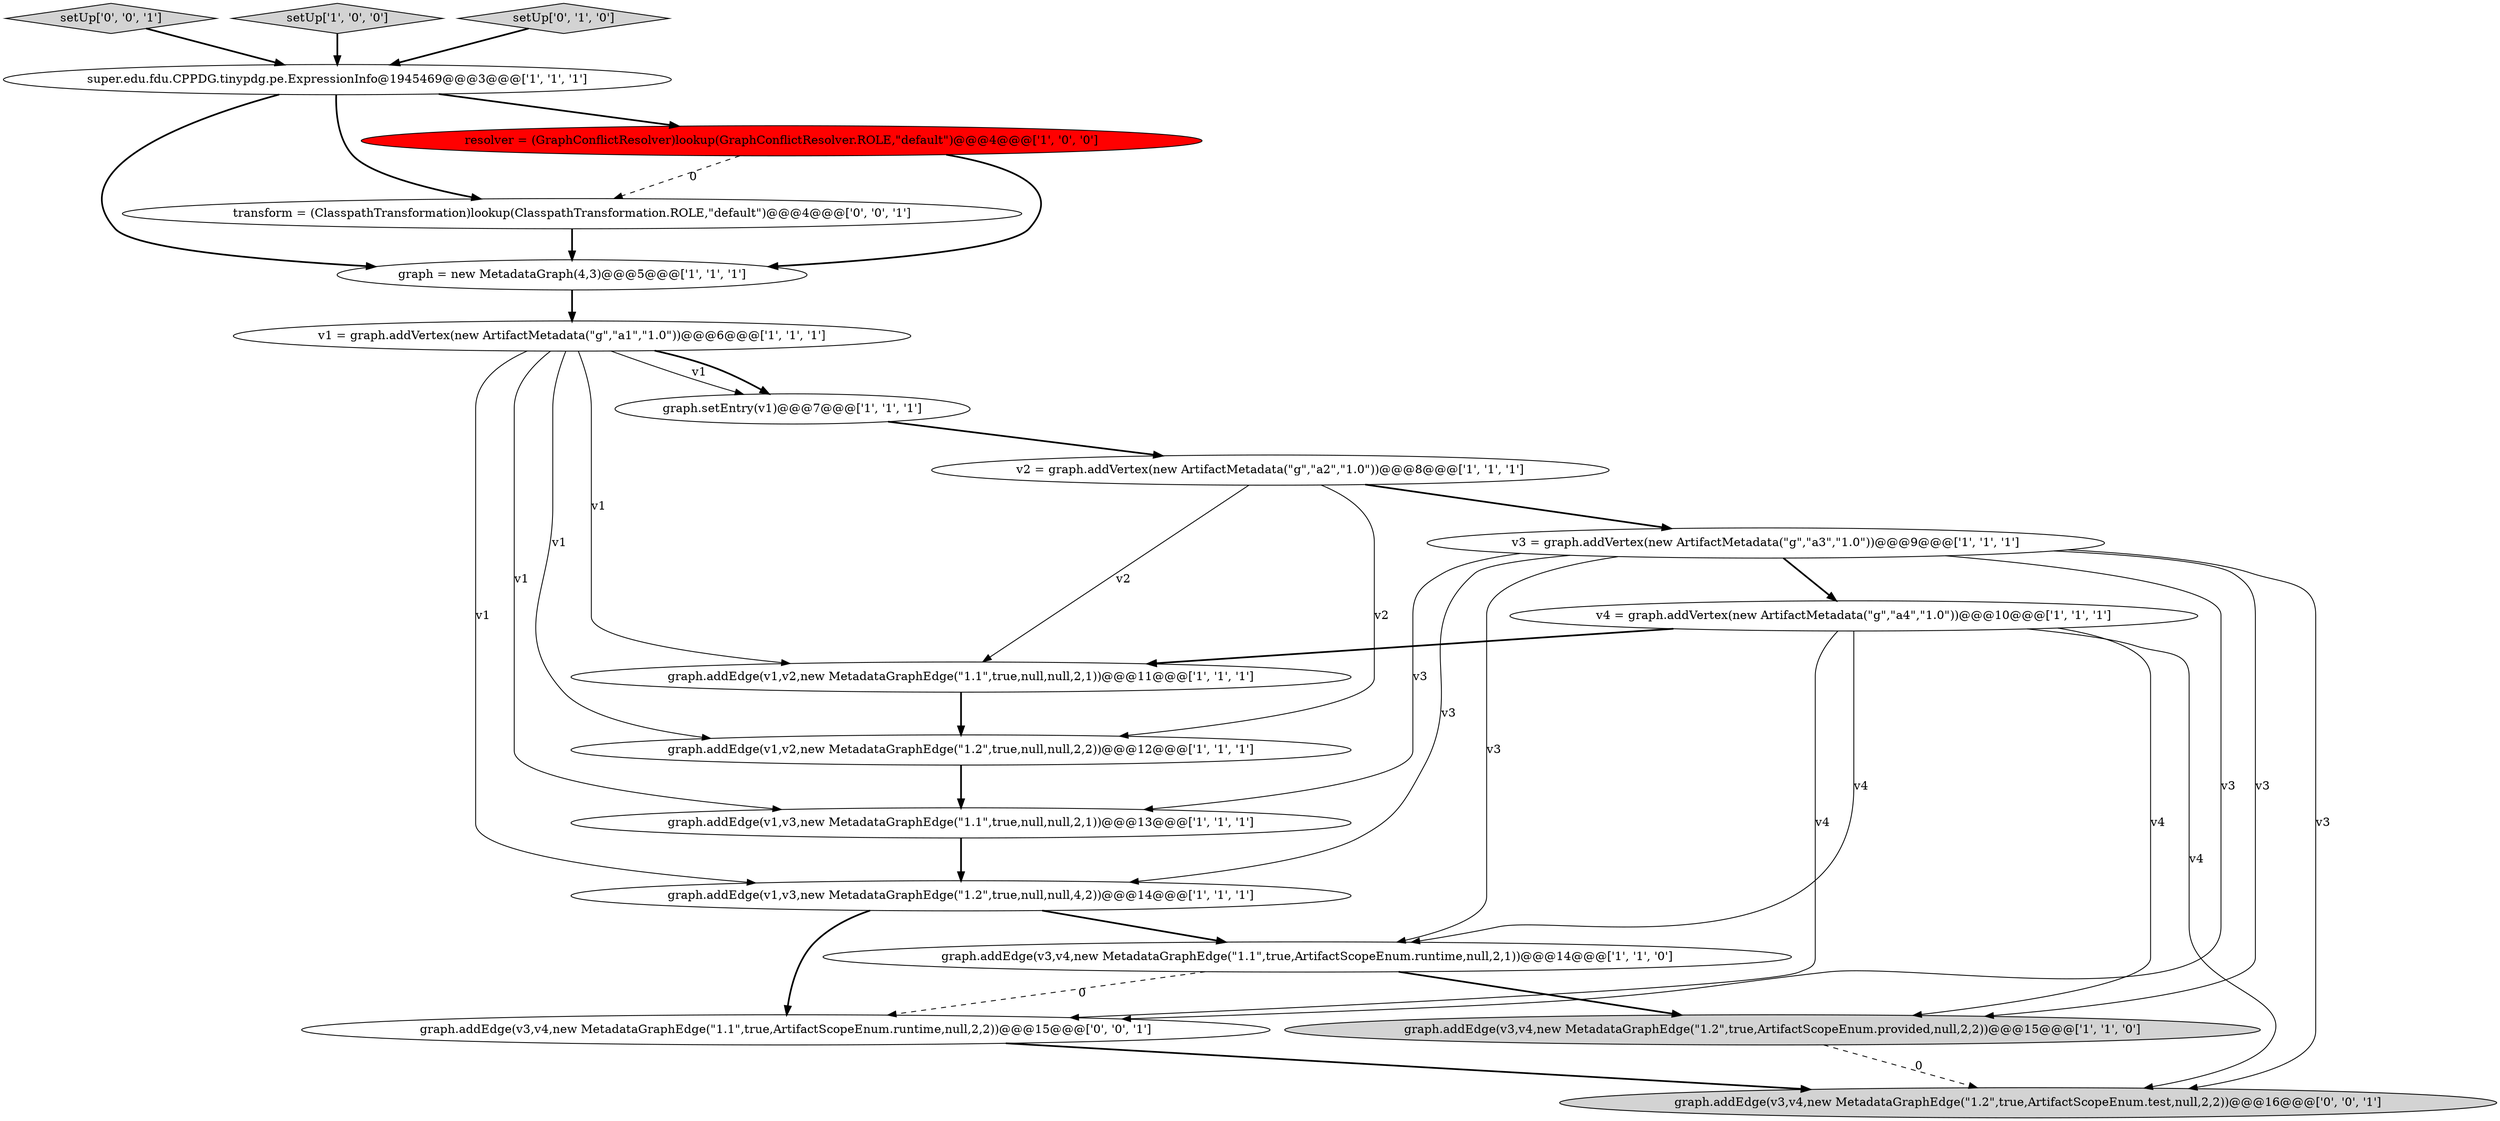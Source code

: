 digraph {
5 [style = filled, label = "v2 = graph.addVertex(new ArtifactMetadata(\"g\",\"a2\",\"1.0\"))@@@8@@@['1', '1', '1']", fillcolor = white, shape = ellipse image = "AAA0AAABBB1BBB"];
19 [style = filled, label = "transform = (ClasspathTransformation)lookup(ClasspathTransformation.ROLE,\"default\")@@@4@@@['0', '0', '1']", fillcolor = white, shape = ellipse image = "AAA0AAABBB3BBB"];
14 [style = filled, label = "v1 = graph.addVertex(new ArtifactMetadata(\"g\",\"a1\",\"1.0\"))@@@6@@@['1', '1', '1']", fillcolor = white, shape = ellipse image = "AAA0AAABBB1BBB"];
16 [style = filled, label = "graph.addEdge(v3,v4,new MetadataGraphEdge(\"1.2\",true,ArtifactScopeEnum.test,null,2,2))@@@16@@@['0', '0', '1']", fillcolor = lightgray, shape = ellipse image = "AAA0AAABBB3BBB"];
17 [style = filled, label = "setUp['0', '0', '1']", fillcolor = lightgray, shape = diamond image = "AAA0AAABBB3BBB"];
11 [style = filled, label = "graph.addEdge(v3,v4,new MetadataGraphEdge(\"1.1\",true,ArtifactScopeEnum.runtime,null,2,1))@@@14@@@['1', '1', '0']", fillcolor = white, shape = ellipse image = "AAA0AAABBB1BBB"];
7 [style = filled, label = "graph.addEdge(v1,v3,new MetadataGraphEdge(\"1.2\",true,null,null,4,2))@@@14@@@['1', '1', '1']", fillcolor = white, shape = ellipse image = "AAA0AAABBB1BBB"];
9 [style = filled, label = "setUp['1', '0', '0']", fillcolor = lightgray, shape = diamond image = "AAA0AAABBB1BBB"];
13 [style = filled, label = "graph.setEntry(v1)@@@7@@@['1', '1', '1']", fillcolor = white, shape = ellipse image = "AAA0AAABBB1BBB"];
10 [style = filled, label = "graph = new MetadataGraph(4,3)@@@5@@@['1', '1', '1']", fillcolor = white, shape = ellipse image = "AAA0AAABBB1BBB"];
3 [style = filled, label = "v4 = graph.addVertex(new ArtifactMetadata(\"g\",\"a4\",\"1.0\"))@@@10@@@['1', '1', '1']", fillcolor = white, shape = ellipse image = "AAA0AAABBB1BBB"];
0 [style = filled, label = "graph.addEdge(v1,v3,new MetadataGraphEdge(\"1.1\",true,null,null,2,1))@@@13@@@['1', '1', '1']", fillcolor = white, shape = ellipse image = "AAA0AAABBB1BBB"];
6 [style = filled, label = "graph.addEdge(v1,v2,new MetadataGraphEdge(\"1.2\",true,null,null,2,2))@@@12@@@['1', '1', '1']", fillcolor = white, shape = ellipse image = "AAA0AAABBB1BBB"];
12 [style = filled, label = "resolver = (GraphConflictResolver)lookup(GraphConflictResolver.ROLE,\"default\")@@@4@@@['1', '0', '0']", fillcolor = red, shape = ellipse image = "AAA1AAABBB1BBB"];
4 [style = filled, label = "graph.addEdge(v3,v4,new MetadataGraphEdge(\"1.2\",true,ArtifactScopeEnum.provided,null,2,2))@@@15@@@['1', '1', '0']", fillcolor = lightgray, shape = ellipse image = "AAA0AAABBB1BBB"];
2 [style = filled, label = "v3 = graph.addVertex(new ArtifactMetadata(\"g\",\"a3\",\"1.0\"))@@@9@@@['1', '1', '1']", fillcolor = white, shape = ellipse image = "AAA0AAABBB1BBB"];
15 [style = filled, label = "setUp['0', '1', '0']", fillcolor = lightgray, shape = diamond image = "AAA0AAABBB2BBB"];
1 [style = filled, label = "graph.addEdge(v1,v2,new MetadataGraphEdge(\"1.1\",true,null,null,2,1))@@@11@@@['1', '1', '1']", fillcolor = white, shape = ellipse image = "AAA0AAABBB1BBB"];
18 [style = filled, label = "graph.addEdge(v3,v4,new MetadataGraphEdge(\"1.1\",true,ArtifactScopeEnum.runtime,null,2,2))@@@15@@@['0', '0', '1']", fillcolor = white, shape = ellipse image = "AAA0AAABBB3BBB"];
8 [style = filled, label = "super.edu.fdu.CPPDG.tinypdg.pe.ExpressionInfo@1945469@@@3@@@['1', '1', '1']", fillcolor = white, shape = ellipse image = "AAA0AAABBB1BBB"];
17->8 [style = bold, label=""];
8->10 [style = bold, label=""];
7->11 [style = bold, label=""];
4->16 [style = dashed, label="0"];
3->1 [style = bold, label=""];
2->4 [style = solid, label="v3"];
10->14 [style = bold, label=""];
2->0 [style = solid, label="v3"];
8->19 [style = bold, label=""];
2->3 [style = bold, label=""];
11->4 [style = bold, label=""];
14->0 [style = solid, label="v1"];
19->10 [style = bold, label=""];
3->18 [style = solid, label="v4"];
6->0 [style = bold, label=""];
2->11 [style = solid, label="v3"];
9->8 [style = bold, label=""];
2->18 [style = solid, label="v3"];
14->6 [style = solid, label="v1"];
0->7 [style = bold, label=""];
5->1 [style = solid, label="v2"];
2->7 [style = solid, label="v3"];
14->1 [style = solid, label="v1"];
5->2 [style = bold, label=""];
2->16 [style = solid, label="v3"];
12->10 [style = bold, label=""];
1->6 [style = bold, label=""];
12->19 [style = dashed, label="0"];
3->4 [style = solid, label="v4"];
11->18 [style = dashed, label="0"];
14->7 [style = solid, label="v1"];
13->5 [style = bold, label=""];
7->18 [style = bold, label=""];
3->11 [style = solid, label="v4"];
5->6 [style = solid, label="v2"];
14->13 [style = bold, label=""];
15->8 [style = bold, label=""];
8->12 [style = bold, label=""];
3->16 [style = solid, label="v4"];
14->13 [style = solid, label="v1"];
18->16 [style = bold, label=""];
}
